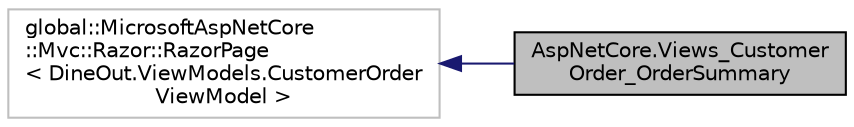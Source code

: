 digraph "AspNetCore.Views_CustomerOrder_OrderSummary"
{
 // LATEX_PDF_SIZE
  edge [fontname="Helvetica",fontsize="10",labelfontname="Helvetica",labelfontsize="10"];
  node [fontname="Helvetica",fontsize="10",shape=record];
  rankdir="LR";
  Node1 [label="AspNetCore.Views_Customer\lOrder_OrderSummary",height=0.2,width=0.4,color="black", fillcolor="grey75", style="filled", fontcolor="black",tooltip=" "];
  Node2 -> Node1 [dir="back",color="midnightblue",fontsize="10",style="solid",fontname="Helvetica"];
  Node2 [label="global::MicrosoftAspNetCore\l::Mvc::Razor::RazorPage\l\< DineOut.ViewModels.CustomerOrder\lViewModel \>",height=0.2,width=0.4,color="grey75", fillcolor="white", style="filled",tooltip=" "];
}
